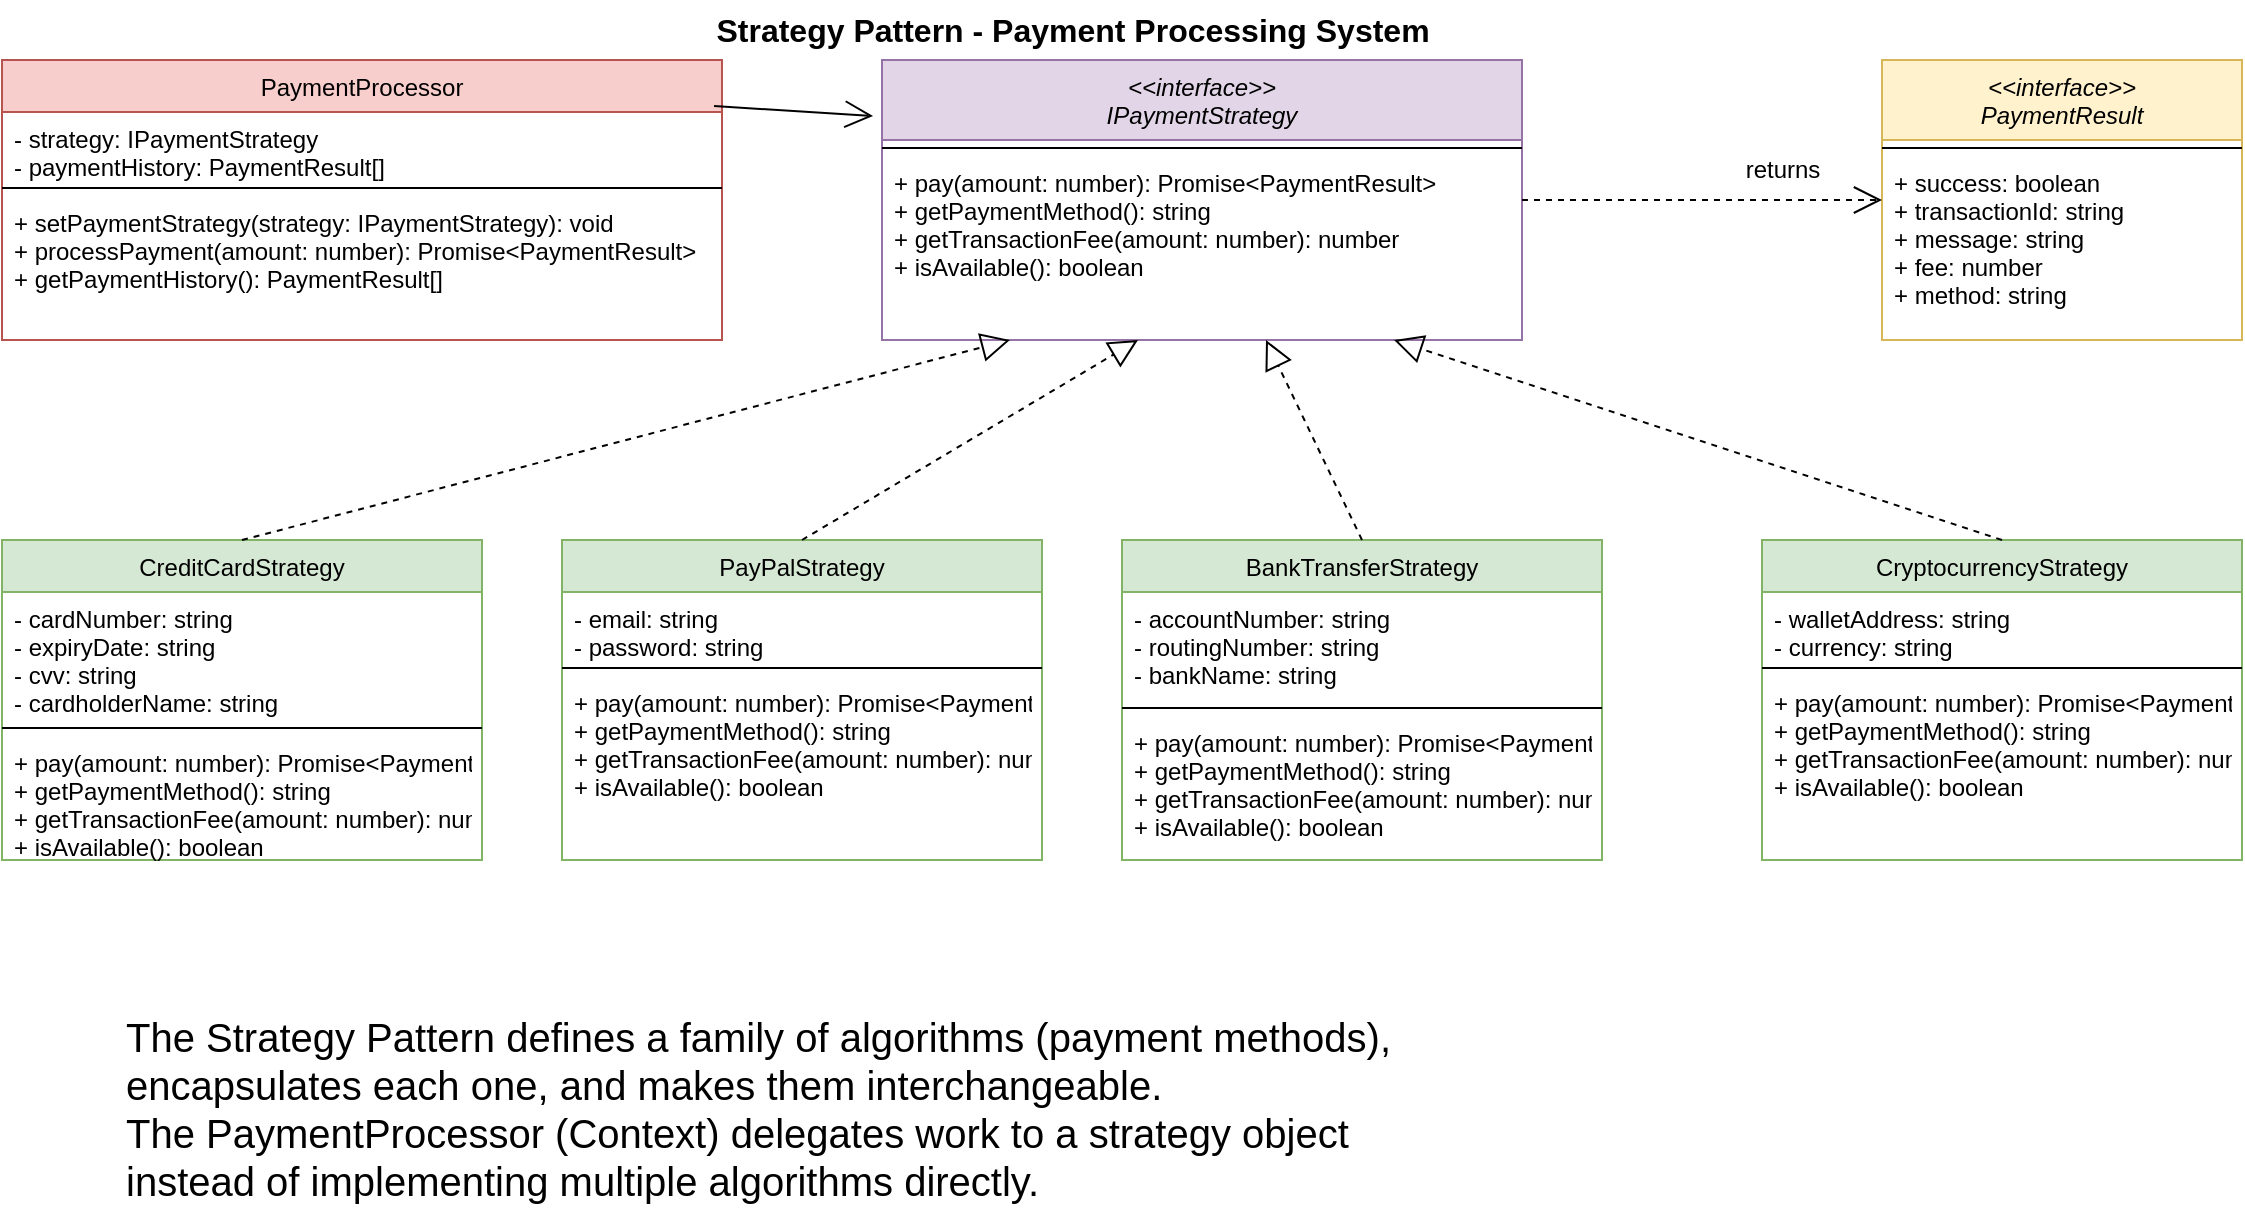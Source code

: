 <mxfile>
    <diagram id="StrategyPattern" name="Strategy Pattern">
        <mxGraphModel dx="1151" dy="1139" grid="1" gridSize="10" guides="1" tooltips="1" connect="1" arrows="1" fold="1" page="1" pageScale="1" pageWidth="1169" pageHeight="827" math="0" shadow="0">
            <root>
                <mxCell id="0"/>
                <mxCell id="1" parent="0"/>
                <mxCell id="2" value="&lt;&lt;interface&gt;&gt;&#xa;IPaymentStrategy" style="swimlane;fontStyle=2;align=center;verticalAlign=top;childLayout=stackLayout;horizontal=1;startSize=40;horizontalStack=0;resizeParent=1;resizeLast=0;collapsible=1;marginBottom=0;rounded=0;shadow=0;strokeWidth=1;fillColor=#e1d5e7;strokeColor=#9673a6;" parent="1" vertex="1">
                    <mxGeometry x="480" y="40" width="320" height="140" as="geometry">
                        <mxRectangle x="490" y="50" width="160" height="26" as="alternateBounds"/>
                    </mxGeometry>
                </mxCell>
                <mxCell id="3" value="" style="line;html=1;strokeWidth=1;align=left;verticalAlign=middle;spacingTop=-1;spacingLeft=3;spacingRight=3;rotatable=0;labelPosition=right;points=[];portConstraint=eastwest;" parent="2" vertex="1">
                    <mxGeometry y="40" width="320" height="8" as="geometry"/>
                </mxCell>
                <mxCell id="4" value="+ pay(amount: number): Promise&lt;PaymentResult&gt;&#xa;+ getPaymentMethod(): string&#xa;+ getTransactionFee(amount: number): number&#xa;+ isAvailable(): boolean" style="text;align=left;verticalAlign=top;spacingLeft=4;spacingRight=4;overflow=hidden;rotatable=0;points=[[0,0.5],[1,0.5]];portConstraint=eastwest;" parent="2" vertex="1">
                    <mxGeometry y="48" width="320" height="92" as="geometry"/>
                </mxCell>
                <mxCell id="5" value="&lt;&lt;interface&gt;&gt;&#xa;PaymentResult" style="swimlane;fontStyle=2;align=center;verticalAlign=top;childLayout=stackLayout;horizontal=1;startSize=40;horizontalStack=0;resizeParent=1;resizeLast=0;collapsible=1;marginBottom=0;rounded=0;shadow=0;strokeWidth=1;fillColor=#fff2cc;strokeColor=#d6b656;" parent="1" vertex="1">
                    <mxGeometry x="980" y="40" width="180" height="140" as="geometry">
                        <mxRectangle x="780" y="50" width="140" height="26" as="alternateBounds"/>
                    </mxGeometry>
                </mxCell>
                <mxCell id="6" value="" style="line;html=1;strokeWidth=1;align=left;verticalAlign=middle;spacingTop=-1;spacingLeft=3;spacingRight=3;rotatable=0;labelPosition=right;points=[];portConstraint=eastwest;" parent="5" vertex="1">
                    <mxGeometry y="40" width="180" height="8" as="geometry"/>
                </mxCell>
                <mxCell id="7" value="+ success: boolean&#xa;+ transactionId: string&#xa;+ message: string&#xa;+ fee: number&#xa;+ method: string" style="text;align=left;verticalAlign=top;spacingLeft=4;spacingRight=4;overflow=hidden;rotatable=0;points=[[0,0.5],[1,0.5]];portConstraint=eastwest;" parent="5" vertex="1">
                    <mxGeometry y="48" width="180" height="92" as="geometry"/>
                </mxCell>
                <mxCell id="8" value="CreditCardStrategy" style="swimlane;fontStyle=0;align=center;verticalAlign=top;childLayout=stackLayout;horizontal=1;startSize=26;horizontalStack=0;resizeParent=1;resizeLast=0;collapsible=1;marginBottom=0;rounded=0;shadow=0;strokeWidth=1;fillColor=#d5e8d4;strokeColor=#82b366;" parent="1" vertex="1">
                    <mxGeometry x="40" y="280" width="240" height="160" as="geometry">
                        <mxRectangle x="80" y="280" width="140" height="26" as="alternateBounds"/>
                    </mxGeometry>
                </mxCell>
                <mxCell id="9" value="- cardNumber: string&#xa;- expiryDate: string&#xa;- cvv: string&#xa;- cardholderName: string" style="text;align=left;verticalAlign=top;spacingLeft=4;spacingRight=4;overflow=hidden;rotatable=0;points=[[0,0.5],[1,0.5]];portConstraint=eastwest;" parent="8" vertex="1">
                    <mxGeometry y="26" width="240" height="64" as="geometry"/>
                </mxCell>
                <mxCell id="10" value="" style="line;html=1;strokeWidth=1;align=left;verticalAlign=middle;spacingTop=-1;spacingLeft=3;spacingRight=3;rotatable=0;labelPosition=right;points=[];portConstraint=eastwest;" parent="8" vertex="1">
                    <mxGeometry y="90" width="240" height="8" as="geometry"/>
                </mxCell>
                <mxCell id="11" value="+ pay(amount: number): Promise&lt;PaymentResult&gt;&#xa;+ getPaymentMethod(): string&#xa;+ getTransactionFee(amount: number): number&#xa;+ isAvailable(): boolean" style="text;align=left;verticalAlign=top;spacingLeft=4;spacingRight=4;overflow=hidden;rotatable=0;points=[[0,0.5],[1,0.5]];portConstraint=eastwest;" parent="8" vertex="1">
                    <mxGeometry y="98" width="240" height="62" as="geometry"/>
                </mxCell>
                <mxCell id="12" value="PayPalStrategy" style="swimlane;fontStyle=0;align=center;verticalAlign=top;childLayout=stackLayout;horizontal=1;startSize=26;horizontalStack=0;resizeParent=1;resizeLast=0;collapsible=1;marginBottom=0;rounded=0;shadow=0;strokeWidth=1;fillColor=#d5e8d4;strokeColor=#82b366;" parent="1" vertex="1">
                    <mxGeometry x="320" y="280" width="240" height="160" as="geometry">
                        <mxRectangle x="320" y="280" width="120" height="26" as="alternateBounds"/>
                    </mxGeometry>
                </mxCell>
                <mxCell id="13" value="- email: string&#xa;- password: string" style="text;align=left;verticalAlign=top;spacingLeft=4;spacingRight=4;overflow=hidden;rotatable=0;points=[[0,0.5],[1,0.5]];portConstraint=eastwest;" parent="12" vertex="1">
                    <mxGeometry y="26" width="240" height="34" as="geometry"/>
                </mxCell>
                <mxCell id="14" value="" style="line;html=1;strokeWidth=1;align=left;verticalAlign=middle;spacingTop=-1;spacingLeft=3;spacingRight=3;rotatable=0;labelPosition=right;points=[];portConstraint=eastwest;" parent="12" vertex="1">
                    <mxGeometry y="60" width="240" height="8" as="geometry"/>
                </mxCell>
                <mxCell id="15" value="+ pay(amount: number): Promise&lt;PaymentResult&gt;&#xa;+ getPaymentMethod(): string&#xa;+ getTransactionFee(amount: number): number&#xa;+ isAvailable(): boolean" style="text;align=left;verticalAlign=top;spacingLeft=4;spacingRight=4;overflow=hidden;rotatable=0;points=[[0,0.5],[1,0.5]];portConstraint=eastwest;" parent="12" vertex="1">
                    <mxGeometry y="68" width="240" height="92" as="geometry"/>
                </mxCell>
                <mxCell id="16" value="BankTransferStrategy" style="swimlane;fontStyle=0;align=center;verticalAlign=top;childLayout=stackLayout;horizontal=1;startSize=26;horizontalStack=0;resizeParent=1;resizeLast=0;collapsible=1;marginBottom=0;rounded=0;shadow=0;strokeWidth=1;fillColor=#d5e8d4;strokeColor=#82b366;" parent="1" vertex="1">
                    <mxGeometry x="600" y="280" width="240" height="160" as="geometry">
                        <mxRectangle x="560" y="280" width="140" height="26" as="alternateBounds"/>
                    </mxGeometry>
                </mxCell>
                <mxCell id="17" value="- accountNumber: string&#xa;- routingNumber: string&#xa;- bankName: string" style="text;align=left;verticalAlign=top;spacingLeft=4;spacingRight=4;overflow=hidden;rotatable=0;points=[[0,0.5],[1,0.5]];portConstraint=eastwest;" parent="16" vertex="1">
                    <mxGeometry y="26" width="240" height="54" as="geometry"/>
                </mxCell>
                <mxCell id="18" value="" style="line;html=1;strokeWidth=1;align=left;verticalAlign=middle;spacingTop=-1;spacingLeft=3;spacingRight=3;rotatable=0;labelPosition=right;points=[];portConstraint=eastwest;" parent="16" vertex="1">
                    <mxGeometry y="80" width="240" height="8" as="geometry"/>
                </mxCell>
                <mxCell id="19" value="+ pay(amount: number): Promise&lt;PaymentResult&gt;&#xa;+ getPaymentMethod(): string&#xa;+ getTransactionFee(amount: number): number&#xa;+ isAvailable(): boolean" style="text;align=left;verticalAlign=top;spacingLeft=4;spacingRight=4;overflow=hidden;rotatable=0;points=[[0,0.5],[1,0.5]];portConstraint=eastwest;" parent="16" vertex="1">
                    <mxGeometry y="88" width="240" height="72" as="geometry"/>
                </mxCell>
                <mxCell id="20" value="CryptocurrencyStrategy" style="swimlane;fontStyle=0;align=center;verticalAlign=top;childLayout=stackLayout;horizontal=1;startSize=26;horizontalStack=0;resizeParent=1;resizeLast=0;collapsible=1;marginBottom=0;rounded=0;shadow=0;strokeWidth=1;fillColor=#d5e8d4;strokeColor=#82b366;" parent="1" vertex="1">
                    <mxGeometry x="920" y="280" width="240" height="160" as="geometry">
                        <mxRectangle x="800" y="280" width="160" height="26" as="alternateBounds"/>
                    </mxGeometry>
                </mxCell>
                <mxCell id="21" value="- walletAddress: string&#xa;- currency: string" style="text;align=left;verticalAlign=top;spacingLeft=4;spacingRight=4;overflow=hidden;rotatable=0;points=[[0,0.5],[1,0.5]];portConstraint=eastwest;" parent="20" vertex="1">
                    <mxGeometry y="26" width="240" height="34" as="geometry"/>
                </mxCell>
                <mxCell id="22" value="" style="line;html=1;strokeWidth=1;align=left;verticalAlign=middle;spacingTop=-1;spacingLeft=3;spacingRight=3;rotatable=0;labelPosition=right;points=[];portConstraint=eastwest;" parent="20" vertex="1">
                    <mxGeometry y="60" width="240" height="8" as="geometry"/>
                </mxCell>
                <mxCell id="23" value="+ pay(amount: number): Promise&lt;PaymentResult&gt;&#xa;+ getPaymentMethod(): string&#xa;+ getTransactionFee(amount: number): number&#xa;+ isAvailable(): boolean" style="text;align=left;verticalAlign=top;spacingLeft=4;spacingRight=4;overflow=hidden;rotatable=0;points=[[0,0.5],[1,0.5]];portConstraint=eastwest;" parent="20" vertex="1">
                    <mxGeometry y="68" width="240" height="92" as="geometry"/>
                </mxCell>
                <mxCell id="24" value="PaymentProcessor" style="swimlane;fontStyle=0;align=center;verticalAlign=top;childLayout=stackLayout;horizontal=1;startSize=26;horizontalStack=0;resizeParent=1;resizeLast=0;collapsible=1;marginBottom=0;rounded=0;shadow=0;strokeWidth=1;fillColor=#f8cecc;strokeColor=#b85450;" parent="1" vertex="1">
                    <mxGeometry x="40" y="40" width="360" height="140" as="geometry">
                        <mxRectangle x="200" y="500" width="140" height="26" as="alternateBounds"/>
                    </mxGeometry>
                </mxCell>
                <mxCell id="25" value="- strategy: IPaymentStrategy&#xa;- paymentHistory: PaymentResult[]" style="text;align=left;verticalAlign=top;spacingLeft=4;spacingRight=4;overflow=hidden;rotatable=0;points=[[0,0.5],[1,0.5]];portConstraint=eastwest;" parent="24" vertex="1">
                    <mxGeometry y="26" width="360" height="34" as="geometry"/>
                </mxCell>
                <mxCell id="26" value="" style="line;html=1;strokeWidth=1;align=left;verticalAlign=middle;spacingTop=-1;spacingLeft=3;spacingRight=3;rotatable=0;labelPosition=right;points=[];portConstraint=eastwest;" parent="24" vertex="1">
                    <mxGeometry y="60" width="360" height="8" as="geometry"/>
                </mxCell>
                <mxCell id="27" value="+ setPaymentStrategy(strategy: IPaymentStrategy): void&#xa;+ processPayment(amount: number): Promise&lt;PaymentResult&gt;&#xa;+ getPaymentHistory(): PaymentResult[]" style="text;align=left;verticalAlign=top;spacingLeft=4;spacingRight=4;overflow=hidden;rotatable=0;points=[[0,0.5],[1,0.5]];portConstraint=eastwest;" parent="24" vertex="1">
                    <mxGeometry y="68" width="360" height="72" as="geometry"/>
                </mxCell>
                <mxCell id="28" value="" style="endArrow=block;dashed=1;endFill=0;endSize=12;html=1;rounded=0;exitX=0.5;exitY=0;exitDx=0;exitDy=0;entryX=0.2;entryY=1;entryDx=0;entryDy=0;entryPerimeter=0;" parent="1" source="8" target="2" edge="1">
                    <mxGeometry width="160" relative="1" as="geometry">
                        <mxPoint x="440" y="260" as="sourcePoint"/>
                        <mxPoint x="600" y="260" as="targetPoint"/>
                    </mxGeometry>
                </mxCell>
                <mxCell id="29" value="" style="endArrow=block;dashed=1;endFill=0;endSize=12;html=1;rounded=0;exitX=0.5;exitY=0;exitDx=0;exitDy=0;entryX=0.4;entryY=1;entryDx=0;entryDy=0;entryPerimeter=0;" parent="1" source="12" target="2" edge="1">
                    <mxGeometry width="160" relative="1" as="geometry">
                        <mxPoint x="440" y="260" as="sourcePoint"/>
                        <mxPoint x="600" y="260" as="targetPoint"/>
                    </mxGeometry>
                </mxCell>
                <mxCell id="30" value="" style="endArrow=block;dashed=1;endFill=0;endSize=12;html=1;rounded=0;exitX=0.5;exitY=0;exitDx=0;exitDy=0;entryX=0.6;entryY=1;entryDx=0;entryDy=0;entryPerimeter=0;" parent="1" source="16" target="2" edge="1">
                    <mxGeometry width="160" relative="1" as="geometry">
                        <mxPoint x="440" y="260" as="sourcePoint"/>
                        <mxPoint x="600" y="260" as="targetPoint"/>
                    </mxGeometry>
                </mxCell>
                <mxCell id="31" value="" style="endArrow=block;dashed=1;endFill=0;endSize=12;html=1;rounded=0;exitX=0.5;exitY=0;exitDx=0;exitDy=0;entryX=0.8;entryY=1;entryDx=0;entryDy=0;entryPerimeter=0;" parent="1" source="20" target="2" edge="1">
                    <mxGeometry width="160" relative="1" as="geometry">
                        <mxPoint x="440" y="260" as="sourcePoint"/>
                        <mxPoint x="600" y="260" as="targetPoint"/>
                    </mxGeometry>
                </mxCell>
                <mxCell id="32" value="" style="endArrow=open;endFill=1;endSize=12;html=1;rounded=0;exitX=0.989;exitY=-0.088;exitDx=0;exitDy=0;entryX=-0.014;entryY=0.2;entryDx=0;entryDy=0;exitPerimeter=0;entryPerimeter=0;" parent="1" source="25" target="2" edge="1">
                    <mxGeometry width="160" relative="1" as="geometry">
                        <mxPoint x="440" y="400" as="sourcePoint"/>
                        <mxPoint x="600" y="400" as="targetPoint"/>
                    </mxGeometry>
                </mxCell>
                <mxCell id="34" value="" style="endArrow=open;endFill=1;endSize=12;html=1;rounded=0;dashed=1;exitX=1;exitY=0.5;exitDx=0;exitDy=0;entryX=0;entryY=0.5;entryDx=0;entryDy=0;" parent="1" source="2" target="5" edge="1">
                    <mxGeometry width="160" relative="1" as="geometry">
                        <mxPoint x="440" y="140" as="sourcePoint"/>
                        <mxPoint x="600" y="140" as="targetPoint"/>
                    </mxGeometry>
                </mxCell>
                <mxCell id="35" value="returns" style="text;html=1;align=center;verticalAlign=middle;resizable=0;points=[];autosize=1;strokeColor=none;fillColor=none;" parent="1" vertex="1">
                    <mxGeometry x="900" y="80" width="60" height="30" as="geometry"/>
                </mxCell>
                <mxCell id="36" value="Strategy Pattern - Payment Processing System" style="text;html=1;align=center;verticalAlign=middle;resizable=0;points=[];autosize=1;strokeColor=none;fillColor=none;fontSize=16;fontStyle=1;" parent="1" vertex="1">
                    <mxGeometry x="400" y="10" width="350" height="30" as="geometry"/>
                </mxCell>
                <mxCell id="42" value="The Strategy Pattern defines a family of algorithms (payment methods),&#xa;encapsulates each one, and makes them interchangeable.&#xa;The PaymentProcessor (Context) delegates work to a strategy object&#xa;instead of implementing multiple algorithms directly." style="text;html=1;align=left;verticalAlign=top;resizable=0;points=[];autosize=1;strokeColor=none;fillColor=none;fontSize=20;fontStyle=0;" parent="1" vertex="1">
                    <mxGeometry x="100" y="510" width="660" height="110" as="geometry"/>
                </mxCell>
            </root>
        </mxGraphModel>
    </diagram>
</mxfile>